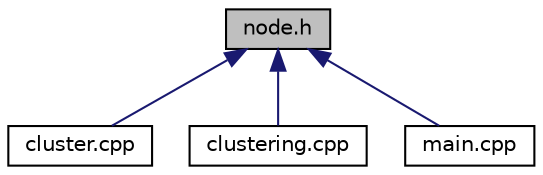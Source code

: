 digraph G
{
  edge [fontname="Helvetica",fontsize="10",labelfontname="Helvetica",labelfontsize="10"];
  node [fontname="Helvetica",fontsize="10",shape=record];
  Node1 [label="node.h",height=0.2,width=0.4,color="black", fillcolor="grey75", style="filled" fontcolor="black"];
  Node1 -> Node2 [dir="back",color="midnightblue",fontsize="10",style="solid",fontname="Helvetica"];
  Node2 [label="cluster.cpp",height=0.2,width=0.4,color="black", fillcolor="white", style="filled",URL="$db/d0d/cluster_8cpp.html",tooltip="Implementation of methods for Cluster class."];
  Node1 -> Node3 [dir="back",color="midnightblue",fontsize="10",style="solid",fontname="Helvetica"];
  Node3 [label="clustering.cpp",height=0.2,width=0.4,color="black", fillcolor="white", style="filled",URL="$d8/db0/clustering_8cpp.html",tooltip="Implementation of functions for the clustering process."];
  Node1 -> Node4 [dir="back",color="midnightblue",fontsize="10",style="solid",fontname="Helvetica"];
  Node4 [label="main.cpp",height=0.2,width=0.4,color="black", fillcolor="white", style="filled",URL="$df/d0a/main_8cpp.html",tooltip="Contains the main program."];
}
